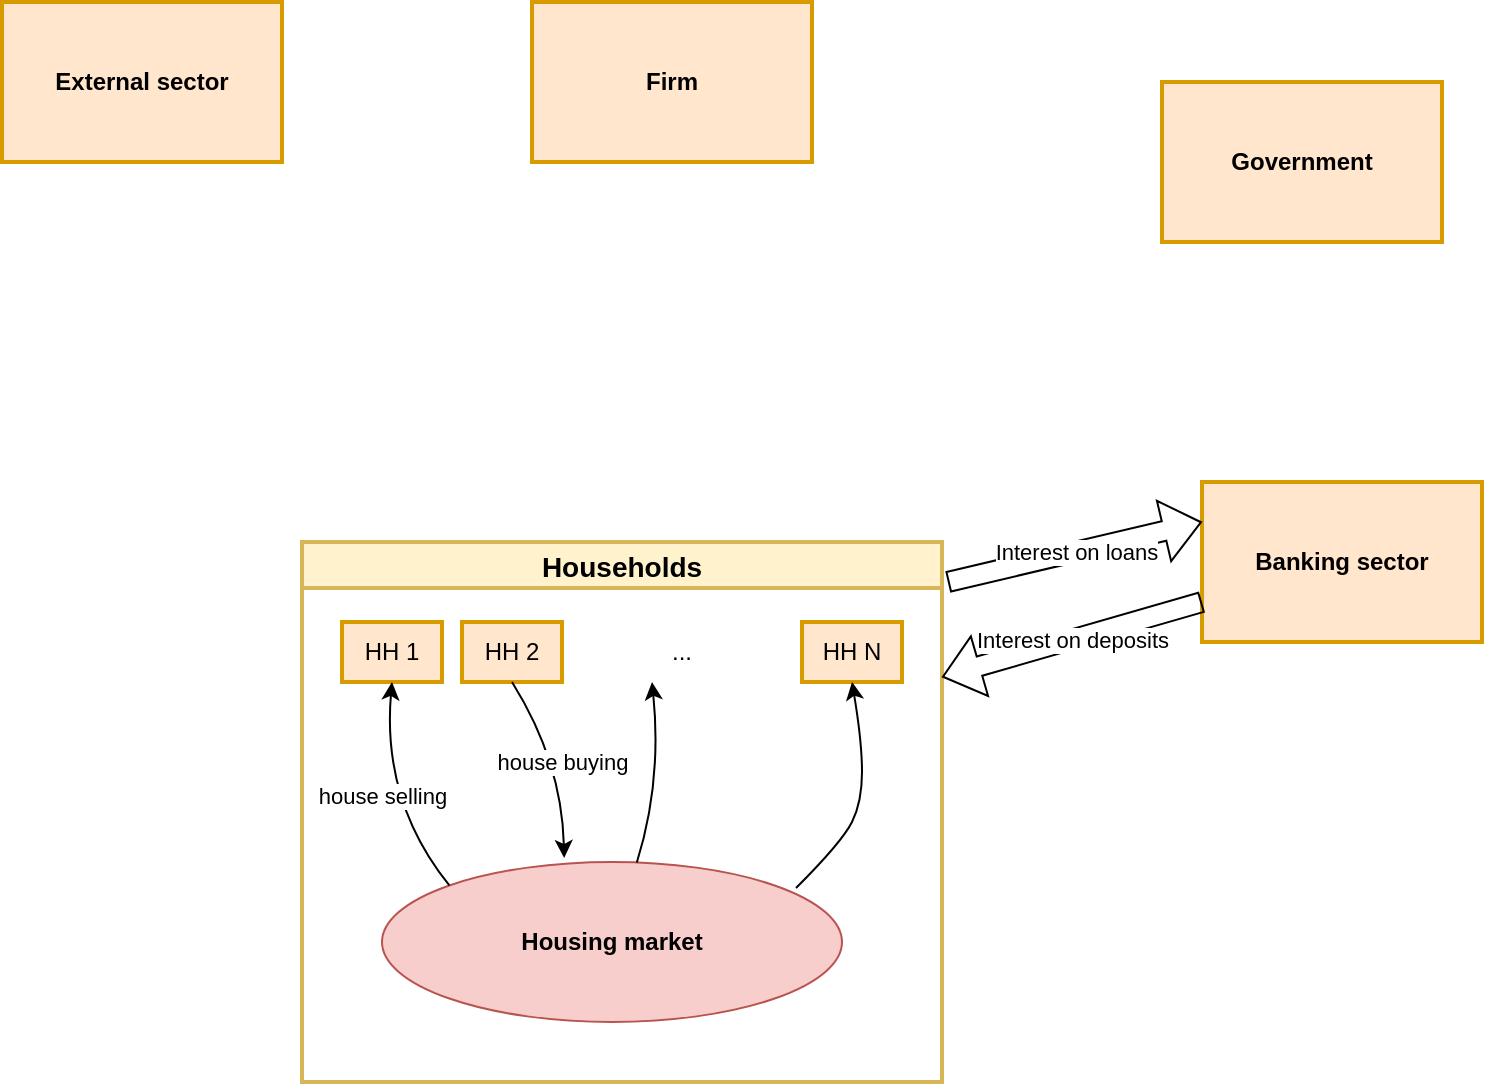 <mxfile version="20.8.20" type="github"><diagram name="Page-1" id="2zhF82C1bgts54StES3e"><mxGraphModel dx="1194" dy="763" grid="1" gridSize="10" guides="1" tooltips="1" connect="1" arrows="1" fold="1" page="1" pageScale="1" pageWidth="850" pageHeight="1100" math="0" shadow="0"><root><mxCell id="0"/><mxCell id="1" parent="0"/><mxCell id="zsLK717KQM9R8cQD8Umy-1" value="Households" style="swimlane;fillColor=#fff2cc;strokeColor=#d6b656;strokeWidth=2;fontSize=14;startSize=23;" vertex="1" parent="1"><mxGeometry x="170" y="350" width="320" height="270" as="geometry"><mxRectangle x="480" y="200" width="110" height="30" as="alternateBounds"/></mxGeometry></mxCell><mxCell id="zsLK717KQM9R8cQD8Umy-2" value="HH 1" style="rounded=0;whiteSpace=wrap;html=1;fillColor=#ffe6cc;strokeColor=#d79b00;strokeWidth=2;" vertex="1" parent="zsLK717KQM9R8cQD8Umy-1"><mxGeometry x="20" y="40" width="50" height="30" as="geometry"/></mxCell><mxCell id="zsLK717KQM9R8cQD8Umy-4" value="HH 2" style="rounded=0;whiteSpace=wrap;html=1;fillColor=#ffe6cc;strokeColor=#d79b00;strokeWidth=2;" vertex="1" parent="zsLK717KQM9R8cQD8Umy-1"><mxGeometry x="80" y="40" width="50" height="30" as="geometry"/></mxCell><mxCell id="zsLK717KQM9R8cQD8Umy-5" value="HH N" style="rounded=0;whiteSpace=wrap;html=1;fillColor=#ffe6cc;strokeColor=#d79b00;strokeWidth=2;" vertex="1" parent="zsLK717KQM9R8cQD8Umy-1"><mxGeometry x="250" y="40" width="50" height="30" as="geometry"/></mxCell><mxCell id="zsLK717KQM9R8cQD8Umy-6" value="..." style="text;html=1;strokeColor=none;fillColor=none;align=center;verticalAlign=middle;whiteSpace=wrap;rounded=0;" vertex="1" parent="zsLK717KQM9R8cQD8Umy-1"><mxGeometry x="160" y="40" width="60" height="30" as="geometry"/></mxCell><mxCell id="zsLK717KQM9R8cQD8Umy-7" value="&lt;b&gt;Housing market&lt;/b&gt;" style="ellipse;whiteSpace=wrap;html=1;fillColor=#f8cecc;strokeColor=#b85450;" vertex="1" parent="zsLK717KQM9R8cQD8Umy-1"><mxGeometry x="40" y="160" width="230" height="80" as="geometry"/></mxCell><mxCell id="zsLK717KQM9R8cQD8Umy-8" value="house selling" style="curved=1;endArrow=classic;html=1;rounded=0;exitX=0;exitY=0;exitDx=0;exitDy=0;entryX=0.5;entryY=1;entryDx=0;entryDy=0;" edge="1" parent="zsLK717KQM9R8cQD8Umy-1" source="zsLK717KQM9R8cQD8Umy-7" target="zsLK717KQM9R8cQD8Umy-2"><mxGeometry width="50" height="50" relative="1" as="geometry"><mxPoint x="70" y="120" as="sourcePoint"/><mxPoint x="120" y="70" as="targetPoint"/><Array as="points"><mxPoint x="40" y="130"/></Array></mxGeometry></mxCell><mxCell id="zsLK717KQM9R8cQD8Umy-9" value="" style="curved=1;endArrow=classic;html=1;rounded=0;entryX=0.25;entryY=1;entryDx=0;entryDy=0;" edge="1" parent="zsLK717KQM9R8cQD8Umy-1" source="zsLK717KQM9R8cQD8Umy-7" target="zsLK717KQM9R8cQD8Umy-6"><mxGeometry width="50" height="50" relative="1" as="geometry"><mxPoint x="184" y="160" as="sourcePoint"/><mxPoint x="155" y="58" as="targetPoint"/><Array as="points"><mxPoint x="180" y="120"/></Array></mxGeometry></mxCell><mxCell id="zsLK717KQM9R8cQD8Umy-10" value="house buying" style="curved=1;endArrow=classic;html=1;rounded=0;exitX=0.5;exitY=1;exitDx=0;exitDy=0;entryX=0.396;entryY=-0.025;entryDx=0;entryDy=0;entryPerimeter=0;" edge="1" parent="zsLK717KQM9R8cQD8Umy-1" source="zsLK717KQM9R8cQD8Umy-4" target="zsLK717KQM9R8cQD8Umy-7"><mxGeometry width="50" height="50" relative="1" as="geometry"><mxPoint x="165" y="170" as="sourcePoint"/><mxPoint x="185" y="80" as="targetPoint"/><Array as="points"><mxPoint x="130" y="110"/></Array></mxGeometry></mxCell><mxCell id="zsLK717KQM9R8cQD8Umy-11" value="" style="curved=1;endArrow=classic;html=1;rounded=0;entryX=0.5;entryY=1;entryDx=0;entryDy=0;exitX=0.9;exitY=0.163;exitDx=0;exitDy=0;exitPerimeter=0;" edge="1" parent="zsLK717KQM9R8cQD8Umy-1" source="zsLK717KQM9R8cQD8Umy-7" target="zsLK717KQM9R8cQD8Umy-5"><mxGeometry width="50" height="50" relative="1" as="geometry"><mxPoint x="177" y="170" as="sourcePoint"/><mxPoint x="185" y="80" as="targetPoint"/><Array as="points"><mxPoint x="270" y="150"/><mxPoint x="280" y="130"/><mxPoint x="280" y="100"/></Array></mxGeometry></mxCell><mxCell id="zsLK717KQM9R8cQD8Umy-12" value="&lt;b&gt;Government&lt;/b&gt;" style="rounded=0;whiteSpace=wrap;html=1;fillColor=#ffe6cc;strokeColor=#d79b00;strokeWidth=2;" vertex="1" parent="1"><mxGeometry x="600" y="120" width="140" height="80" as="geometry"/></mxCell><mxCell id="zsLK717KQM9R8cQD8Umy-13" value="&lt;b&gt;Banking sector&lt;/b&gt;" style="rounded=0;whiteSpace=wrap;html=1;fillColor=#ffe6cc;strokeColor=#d79b00;strokeWidth=2;" vertex="1" parent="1"><mxGeometry x="620" y="320" width="140" height="80" as="geometry"/></mxCell><mxCell id="zsLK717KQM9R8cQD8Umy-14" value="&lt;b&gt;Firm&lt;/b&gt;" style="rounded=0;whiteSpace=wrap;html=1;fillColor=#ffe6cc;strokeColor=#d79b00;strokeWidth=2;" vertex="1" parent="1"><mxGeometry x="285" y="80" width="140" height="80" as="geometry"/></mxCell><mxCell id="zsLK717KQM9R8cQD8Umy-15" value="&lt;b&gt;External sector&lt;/b&gt;" style="rounded=0;whiteSpace=wrap;html=1;fillColor=#ffe6cc;strokeColor=#d79b00;strokeWidth=2;" vertex="1" parent="1"><mxGeometry x="20" y="80" width="140" height="80" as="geometry"/></mxCell><mxCell id="zsLK717KQM9R8cQD8Umy-16" value="Interest on loans" style="shape=flexArrow;endArrow=classic;html=1;rounded=0;entryX=0;entryY=0.25;entryDx=0;entryDy=0;exitX=1.009;exitY=0.074;exitDx=0;exitDy=0;exitPerimeter=0;" edge="1" parent="1" source="zsLK717KQM9R8cQD8Umy-1" target="zsLK717KQM9R8cQD8Umy-13"><mxGeometry width="50" height="50" relative="1" as="geometry"><mxPoint x="400" y="420" as="sourcePoint"/><mxPoint x="450" y="370" as="targetPoint"/></mxGeometry></mxCell><mxCell id="zsLK717KQM9R8cQD8Umy-17" value="Interest on deposits" style="shape=flexArrow;endArrow=classic;html=1;rounded=0;exitX=0;exitY=0.75;exitDx=0;exitDy=0;entryX=1;entryY=0.25;entryDx=0;entryDy=0;" edge="1" parent="1" source="zsLK717KQM9R8cQD8Umy-13" target="zsLK717KQM9R8cQD8Umy-1"><mxGeometry width="50" height="50" relative="1" as="geometry"><mxPoint x="503" y="380" as="sourcePoint"/><mxPoint x="490" y="400" as="targetPoint"/></mxGeometry></mxCell></root></mxGraphModel></diagram></mxfile>